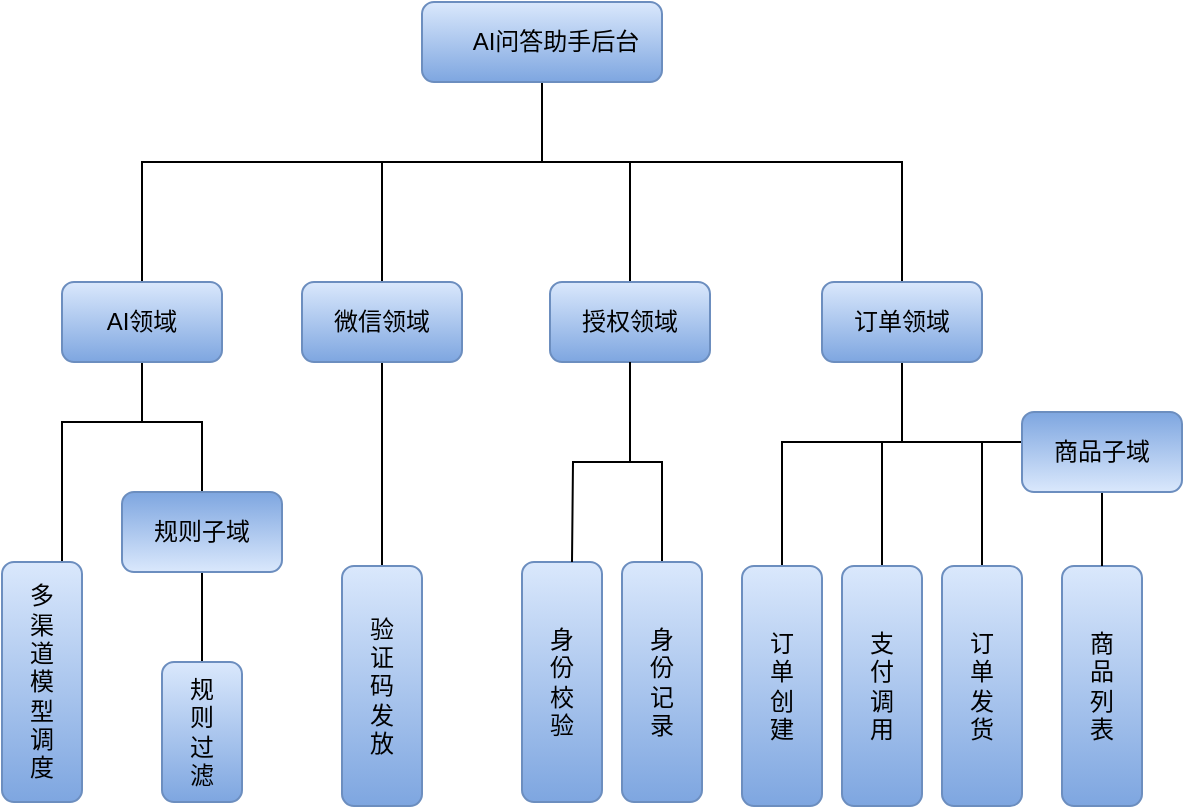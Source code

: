 <mxfile version="22.1.5" type="github">
  <diagram name="第 1 页" id="JHLz7psbimozCQ6AW1Iy">
    <mxGraphModel dx="658" dy="397" grid="1" gridSize="10" guides="1" tooltips="1" connect="1" arrows="1" fold="1" page="1" pageScale="1" pageWidth="827" pageHeight="1169" math="0" shadow="0">
      <root>
        <mxCell id="0" />
        <mxCell id="1" parent="0" />
        <mxCell id="rCxeOb0W2HEs7AeKYVfM-7" style="edgeStyle=orthogonalEdgeStyle;rounded=0;orthogonalLoop=1;jettySize=auto;html=1;endArrow=none;endFill=0;" edge="1" parent="1" source="rCxeOb0W2HEs7AeKYVfM-1" target="rCxeOb0W2HEs7AeKYVfM-4">
          <mxGeometry relative="1" as="geometry">
            <Array as="points">
              <mxPoint x="370" y="380" />
              <mxPoint x="170" y="380" />
            </Array>
          </mxGeometry>
        </mxCell>
        <mxCell id="rCxeOb0W2HEs7AeKYVfM-8" style="edgeStyle=orthogonalEdgeStyle;rounded=0;orthogonalLoop=1;jettySize=auto;html=1;endArrow=none;endFill=0;" edge="1" parent="1" source="rCxeOb0W2HEs7AeKYVfM-1" target="rCxeOb0W2HEs7AeKYVfM-5">
          <mxGeometry relative="1" as="geometry">
            <Array as="points">
              <mxPoint x="370" y="380" />
              <mxPoint x="290" y="380" />
            </Array>
          </mxGeometry>
        </mxCell>
        <mxCell id="rCxeOb0W2HEs7AeKYVfM-9" style="edgeStyle=orthogonalEdgeStyle;rounded=0;orthogonalLoop=1;jettySize=auto;html=1;endArrow=none;endFill=0;" edge="1" parent="1" source="rCxeOb0W2HEs7AeKYVfM-1" target="rCxeOb0W2HEs7AeKYVfM-6">
          <mxGeometry relative="1" as="geometry">
            <Array as="points">
              <mxPoint x="370" y="380" />
              <mxPoint x="414" y="380" />
            </Array>
          </mxGeometry>
        </mxCell>
        <mxCell id="rCxeOb0W2HEs7AeKYVfM-10" style="edgeStyle=orthogonalEdgeStyle;rounded=0;orthogonalLoop=1;jettySize=auto;html=1;endArrow=none;endFill=0;" edge="1" parent="1" source="rCxeOb0W2HEs7AeKYVfM-1" target="rCxeOb0W2HEs7AeKYVfM-3">
          <mxGeometry relative="1" as="geometry">
            <Array as="points">
              <mxPoint x="370" y="380" />
              <mxPoint x="550" y="380" />
            </Array>
          </mxGeometry>
        </mxCell>
        <mxCell id="rCxeOb0W2HEs7AeKYVfM-1" value="&lt;p style=&quot;text-indent:10.5pt;mso-char-indent-count:1.0&quot; class=&quot;MsoNormal&quot;&gt;AI&lt;span style=&quot;font-family:宋体;mso-ascii-font-family:&amp;quot;Times New Roman&amp;quot;;&lt;br/&gt;mso-hansi-font-family:&amp;quot;Times New Roman&amp;quot;&quot;&gt;问答助手后台&lt;/span&gt;&lt;span lang=&quot;EN-US&quot;&gt;&lt;/span&gt;&lt;/p&gt;" style="rounded=1;whiteSpace=wrap;html=1;fillColor=#dae8fc;gradientColor=#7ea6e0;strokeColor=#6c8ebf;" vertex="1" parent="1">
          <mxGeometry x="310" y="300" width="120" height="40" as="geometry" />
        </mxCell>
        <mxCell id="rCxeOb0W2HEs7AeKYVfM-27" style="edgeStyle=orthogonalEdgeStyle;rounded=0;orthogonalLoop=1;jettySize=auto;html=1;entryX=0;entryY=0.5;entryDx=0;entryDy=0;endArrow=none;endFill=0;" edge="1" parent="1" source="rCxeOb0W2HEs7AeKYVfM-3" target="rCxeOb0W2HEs7AeKYVfM-23">
          <mxGeometry relative="1" as="geometry">
            <Array as="points">
              <mxPoint x="550" y="520" />
              <mxPoint x="490" y="520" />
            </Array>
          </mxGeometry>
        </mxCell>
        <mxCell id="rCxeOb0W2HEs7AeKYVfM-28" style="edgeStyle=orthogonalEdgeStyle;rounded=0;orthogonalLoop=1;jettySize=auto;html=1;endArrow=none;endFill=0;" edge="1" parent="1" source="rCxeOb0W2HEs7AeKYVfM-3" target="rCxeOb0W2HEs7AeKYVfM-24">
          <mxGeometry relative="1" as="geometry">
            <Array as="points">
              <mxPoint x="550" y="520" />
              <mxPoint x="540" y="520" />
            </Array>
          </mxGeometry>
        </mxCell>
        <mxCell id="rCxeOb0W2HEs7AeKYVfM-29" style="edgeStyle=orthogonalEdgeStyle;rounded=0;orthogonalLoop=1;jettySize=auto;html=1;endArrow=none;endFill=0;" edge="1" parent="1" source="rCxeOb0W2HEs7AeKYVfM-3" target="rCxeOb0W2HEs7AeKYVfM-25">
          <mxGeometry relative="1" as="geometry">
            <Array as="points">
              <mxPoint x="550" y="520" />
              <mxPoint x="590" y="520" />
            </Array>
          </mxGeometry>
        </mxCell>
        <mxCell id="rCxeOb0W2HEs7AeKYVfM-35" style="edgeStyle=orthogonalEdgeStyle;rounded=0;orthogonalLoop=1;jettySize=auto;html=1;endArrow=none;endFill=0;" edge="1" parent="1" source="rCxeOb0W2HEs7AeKYVfM-3" target="rCxeOb0W2HEs7AeKYVfM-34">
          <mxGeometry relative="1" as="geometry">
            <Array as="points">
              <mxPoint x="550" y="520" />
            </Array>
          </mxGeometry>
        </mxCell>
        <mxCell id="rCxeOb0W2HEs7AeKYVfM-3" value="订单领域" style="rounded=1;whiteSpace=wrap;html=1;fillColor=#dae8fc;gradientColor=#7ea6e0;strokeColor=#6c8ebf;" vertex="1" parent="1">
          <mxGeometry x="510" y="440" width="80" height="40" as="geometry" />
        </mxCell>
        <mxCell id="rCxeOb0W2HEs7AeKYVfM-18" style="edgeStyle=orthogonalEdgeStyle;rounded=0;orthogonalLoop=1;jettySize=auto;html=1;endArrow=none;endFill=0;" edge="1" parent="1" source="rCxeOb0W2HEs7AeKYVfM-4" target="rCxeOb0W2HEs7AeKYVfM-17">
          <mxGeometry relative="1" as="geometry">
            <Array as="points">
              <mxPoint x="170" y="510" />
              <mxPoint x="130" y="510" />
            </Array>
          </mxGeometry>
        </mxCell>
        <mxCell id="rCxeOb0W2HEs7AeKYVfM-20" style="edgeStyle=orthogonalEdgeStyle;rounded=0;orthogonalLoop=1;jettySize=auto;html=1;endArrow=none;endFill=0;" edge="1" parent="1" source="rCxeOb0W2HEs7AeKYVfM-4" target="rCxeOb0W2HEs7AeKYVfM-11">
          <mxGeometry relative="1" as="geometry">
            <mxPoint x="190" y="540.0" as="targetPoint" />
            <Array as="points">
              <mxPoint x="170" y="510" />
              <mxPoint x="200" y="510" />
            </Array>
          </mxGeometry>
        </mxCell>
        <mxCell id="rCxeOb0W2HEs7AeKYVfM-4" value="AI领域" style="rounded=1;whiteSpace=wrap;html=1;fillColor=#dae8fc;gradientColor=#7ea6e0;strokeColor=#6c8ebf;" vertex="1" parent="1">
          <mxGeometry x="130" y="440" width="80" height="40" as="geometry" />
        </mxCell>
        <mxCell id="rCxeOb0W2HEs7AeKYVfM-21" style="edgeStyle=orthogonalEdgeStyle;rounded=0;orthogonalLoop=1;jettySize=auto;html=1;endArrow=none;endFill=0;" edge="1" parent="1" source="rCxeOb0W2HEs7AeKYVfM-5" target="rCxeOb0W2HEs7AeKYVfM-19">
          <mxGeometry relative="1" as="geometry" />
        </mxCell>
        <mxCell id="rCxeOb0W2HEs7AeKYVfM-5" value="微信领域" style="rounded=1;whiteSpace=wrap;html=1;fillColor=#dae8fc;gradientColor=#7ea6e0;strokeColor=#6c8ebf;" vertex="1" parent="1">
          <mxGeometry x="250" y="440" width="80" height="40" as="geometry" />
        </mxCell>
        <mxCell id="rCxeOb0W2HEs7AeKYVfM-33" style="edgeStyle=orthogonalEdgeStyle;rounded=0;orthogonalLoop=1;jettySize=auto;html=1;endArrow=none;endFill=0;" edge="1" parent="1" source="rCxeOb0W2HEs7AeKYVfM-6" target="rCxeOb0W2HEs7AeKYVfM-31">
          <mxGeometry relative="1" as="geometry" />
        </mxCell>
        <mxCell id="rCxeOb0W2HEs7AeKYVfM-6" value="授权领域" style="rounded=1;whiteSpace=wrap;html=1;fillColor=#dae8fc;gradientColor=#7ea6e0;strokeColor=#6c8ebf;" vertex="1" parent="1">
          <mxGeometry x="374" y="440" width="80" height="40" as="geometry" />
        </mxCell>
        <mxCell id="rCxeOb0W2HEs7AeKYVfM-15" style="edgeStyle=orthogonalEdgeStyle;rounded=0;orthogonalLoop=1;jettySize=auto;html=1;entryX=0;entryY=0.5;entryDx=0;entryDy=0;endArrow=none;endFill=0;" edge="1" parent="1" source="rCxeOb0W2HEs7AeKYVfM-11" target="rCxeOb0W2HEs7AeKYVfM-14">
          <mxGeometry relative="1" as="geometry" />
        </mxCell>
        <mxCell id="rCxeOb0W2HEs7AeKYVfM-11" value="规则子域" style="rounded=1;whiteSpace=wrap;html=1;fillColor=#dae8fc;gradientColor=#7ea6e0;strokeColor=#6c8ebf;direction=west;" vertex="1" parent="1">
          <mxGeometry x="160" y="545" width="80" height="40" as="geometry" />
        </mxCell>
        <mxCell id="rCxeOb0W2HEs7AeKYVfM-14" value="规&lt;br&gt;则&lt;br&gt;过&lt;br&gt;滤" style="rounded=1;whiteSpace=wrap;html=1;direction=south;fillColor=#dae8fc;gradientColor=#7ea6e0;strokeColor=#6c8ebf;gradientDirection=east;" vertex="1" parent="1">
          <mxGeometry x="180" y="630" width="40" height="70" as="geometry" />
        </mxCell>
        <mxCell id="rCxeOb0W2HEs7AeKYVfM-17" value="多&lt;br&gt;渠&lt;br&gt;道&lt;br&gt;模&lt;br&gt;型&lt;br&gt;调&lt;br&gt;度" style="rounded=1;whiteSpace=wrap;html=1;direction=south;fillColor=#dae8fc;gradientColor=#7ea6e0;strokeColor=#6c8ebf;gradientDirection=east;" vertex="1" parent="1">
          <mxGeometry x="100" y="580" width="40" height="120" as="geometry" />
        </mxCell>
        <mxCell id="rCxeOb0W2HEs7AeKYVfM-19" value="验&lt;br&gt;证&lt;br&gt;码&lt;br&gt;发&lt;br&gt;放" style="rounded=1;whiteSpace=wrap;html=1;direction=south;fillColor=#dae8fc;gradientColor=#7ea6e0;strokeColor=#6c8ebf;gradientDirection=east;" vertex="1" parent="1">
          <mxGeometry x="270" y="582" width="40" height="120" as="geometry" />
        </mxCell>
        <mxCell id="rCxeOb0W2HEs7AeKYVfM-22" value="身&lt;br&gt;份&lt;br&gt;校&lt;br&gt;验" style="rounded=1;whiteSpace=wrap;html=1;direction=south;fillColor=#dae8fc;gradientColor=#7ea6e0;strokeColor=#6c8ebf;gradientDirection=east;" vertex="1" parent="1">
          <mxGeometry x="360" y="580" width="40" height="120" as="geometry" />
        </mxCell>
        <mxCell id="rCxeOb0W2HEs7AeKYVfM-23" value="订&lt;br&gt;单&lt;br&gt;创&lt;br&gt;建" style="rounded=1;whiteSpace=wrap;html=1;direction=south;fillColor=#dae8fc;gradientColor=#7ea6e0;strokeColor=#6c8ebf;gradientDirection=east;" vertex="1" parent="1">
          <mxGeometry x="470" y="582" width="40" height="120" as="geometry" />
        </mxCell>
        <mxCell id="rCxeOb0W2HEs7AeKYVfM-24" value="支&lt;br&gt;付&lt;br&gt;调&lt;br&gt;用" style="rounded=1;whiteSpace=wrap;html=1;direction=south;fillColor=#dae8fc;gradientColor=#7ea6e0;strokeColor=#6c8ebf;gradientDirection=east;" vertex="1" parent="1">
          <mxGeometry x="520" y="582" width="40" height="120" as="geometry" />
        </mxCell>
        <mxCell id="rCxeOb0W2HEs7AeKYVfM-25" value="订&lt;br&gt;单&lt;br&gt;发&lt;br&gt;货" style="rounded=1;whiteSpace=wrap;html=1;direction=south;fillColor=#dae8fc;gradientColor=#7ea6e0;strokeColor=#6c8ebf;gradientDirection=east;" vertex="1" parent="1">
          <mxGeometry x="570" y="582" width="40" height="120" as="geometry" />
        </mxCell>
        <mxCell id="rCxeOb0W2HEs7AeKYVfM-26" value="商&lt;br&gt;品&lt;br&gt;列&lt;br&gt;表" style="rounded=1;whiteSpace=wrap;html=1;direction=south;fillColor=#dae8fc;gradientColor=#7ea6e0;strokeColor=#6c8ebf;gradientDirection=east;" vertex="1" parent="1">
          <mxGeometry x="630" y="582" width="40" height="120" as="geometry" />
        </mxCell>
        <mxCell id="rCxeOb0W2HEs7AeKYVfM-31" value="身&lt;br&gt;份&lt;br&gt;记&lt;br&gt;录" style="rounded=1;whiteSpace=wrap;html=1;direction=south;fillColor=#dae8fc;gradientColor=#7ea6e0;strokeColor=#6c8ebf;gradientDirection=east;" vertex="1" parent="1">
          <mxGeometry x="410" y="580" width="40" height="120" as="geometry" />
        </mxCell>
        <mxCell id="rCxeOb0W2HEs7AeKYVfM-32" style="edgeStyle=orthogonalEdgeStyle;rounded=0;orthogonalLoop=1;jettySize=auto;html=1;endArrow=none;endFill=0;" edge="1" parent="1" source="rCxeOb0W2HEs7AeKYVfM-6">
          <mxGeometry relative="1" as="geometry">
            <mxPoint x="385" y="580" as="targetPoint" />
          </mxGeometry>
        </mxCell>
        <mxCell id="rCxeOb0W2HEs7AeKYVfM-36" style="edgeStyle=orthogonalEdgeStyle;rounded=0;orthogonalLoop=1;jettySize=auto;html=1;entryX=0;entryY=0.5;entryDx=0;entryDy=0;endArrow=none;endFill=0;" edge="1" parent="1" source="rCxeOb0W2HEs7AeKYVfM-34" target="rCxeOb0W2HEs7AeKYVfM-26">
          <mxGeometry relative="1" as="geometry" />
        </mxCell>
        <mxCell id="rCxeOb0W2HEs7AeKYVfM-34" value="商品子域" style="rounded=1;whiteSpace=wrap;html=1;fillColor=#dae8fc;gradientColor=#7ea6e0;strokeColor=#6c8ebf;direction=west;" vertex="1" parent="1">
          <mxGeometry x="610" y="505" width="80" height="40" as="geometry" />
        </mxCell>
      </root>
    </mxGraphModel>
  </diagram>
</mxfile>
